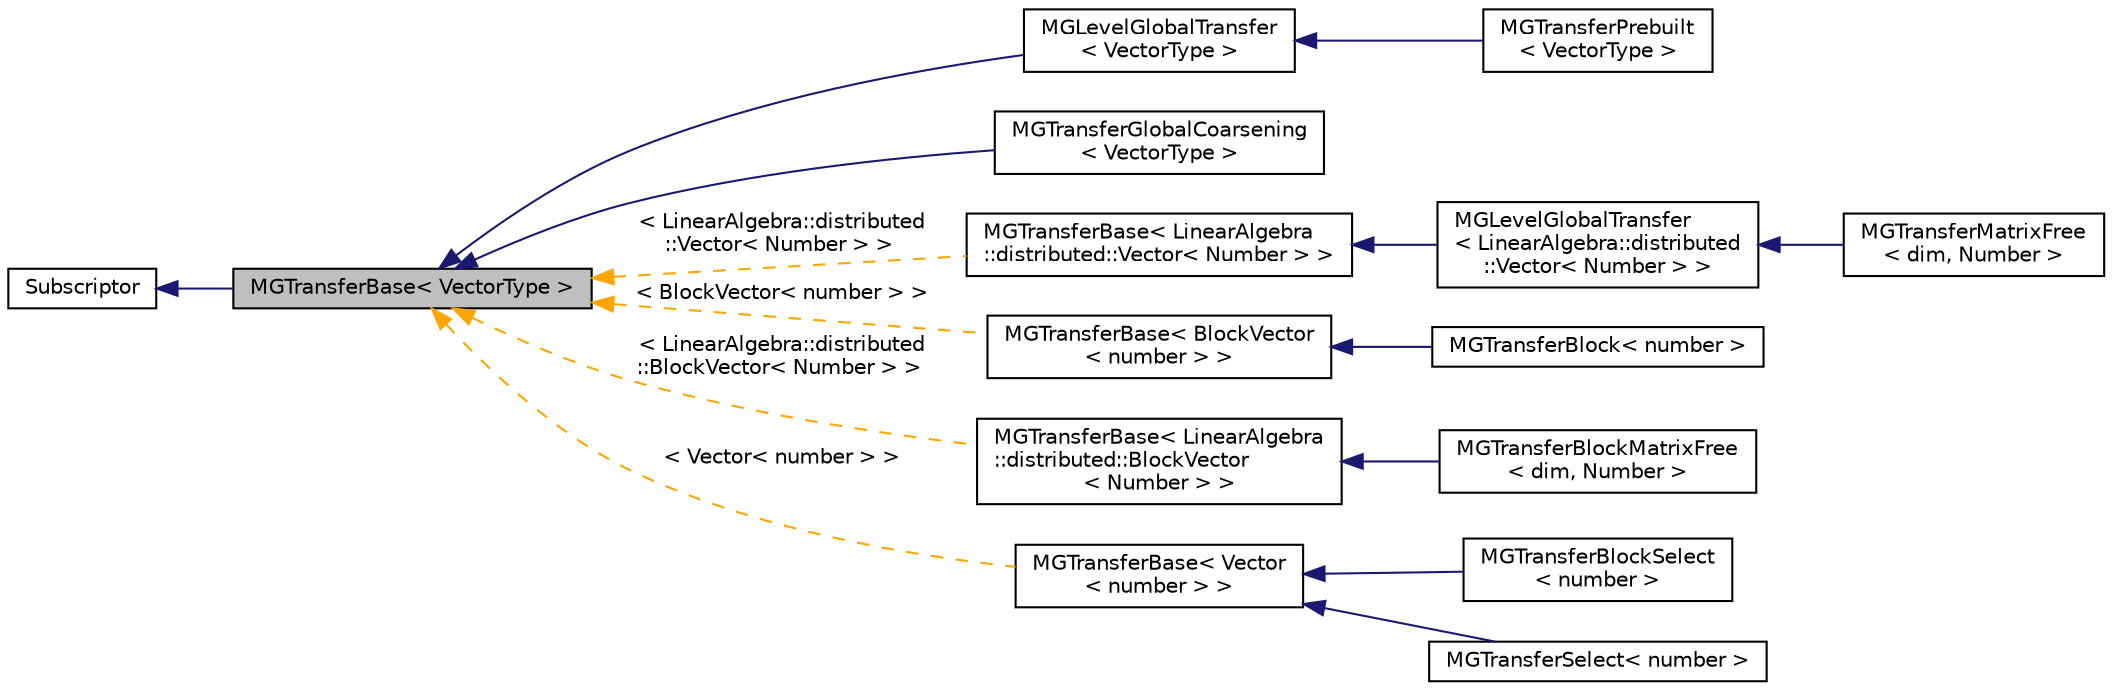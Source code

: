 digraph "MGTransferBase&lt; VectorType &gt;"
{
 // LATEX_PDF_SIZE
  edge [fontname="Helvetica",fontsize="10",labelfontname="Helvetica",labelfontsize="10"];
  node [fontname="Helvetica",fontsize="10",shape=record];
  rankdir="LR";
  Node1 [label="MGTransferBase\< VectorType \>",height=0.2,width=0.4,color="black", fillcolor="grey75", style="filled", fontcolor="black",tooltip=" "];
  Node2 -> Node1 [dir="back",color="midnightblue",fontsize="10",style="solid",fontname="Helvetica"];
  Node2 [label="Subscriptor",height=0.2,width=0.4,color="black", fillcolor="white", style="filled",URL="$classSubscriptor.html",tooltip=" "];
  Node1 -> Node3 [dir="back",color="midnightblue",fontsize="10",style="solid",fontname="Helvetica"];
  Node3 [label="MGLevelGlobalTransfer\l\< VectorType \>",height=0.2,width=0.4,color="black", fillcolor="white", style="filled",URL="$classMGLevelGlobalTransfer.html",tooltip=" "];
  Node3 -> Node4 [dir="back",color="midnightblue",fontsize="10",style="solid",fontname="Helvetica"];
  Node4 [label="MGTransferPrebuilt\l\< VectorType \>",height=0.2,width=0.4,color="black", fillcolor="white", style="filled",URL="$classMGTransferPrebuilt.html",tooltip=" "];
  Node1 -> Node5 [dir="back",color="midnightblue",fontsize="10",style="solid",fontname="Helvetica"];
  Node5 [label="MGTransferGlobalCoarsening\l\< VectorType \>",height=0.2,width=0.4,color="black", fillcolor="white", style="filled",URL="$classMGTransferGlobalCoarsening.html",tooltip=" "];
  Node1 -> Node6 [dir="back",color="orange",fontsize="10",style="dashed",label=" \< LinearAlgebra::distributed\l::Vector\< Number \> \>" ,fontname="Helvetica"];
  Node6 [label="MGTransferBase\< LinearAlgebra\l::distributed::Vector\< Number \> \>",height=0.2,width=0.4,color="black", fillcolor="white", style="filled",URL="$classMGTransferBase.html",tooltip=" "];
  Node6 -> Node7 [dir="back",color="midnightblue",fontsize="10",style="solid",fontname="Helvetica"];
  Node7 [label="MGLevelGlobalTransfer\l\< LinearAlgebra::distributed\l::Vector\< Number \> \>",height=0.2,width=0.4,color="black", fillcolor="white", style="filled",URL="$classMGLevelGlobalTransfer_3_01LinearAlgebra_1_1distributed_1_1Vector_3_01Number_01_4_01_4.html",tooltip=" "];
  Node7 -> Node8 [dir="back",color="midnightblue",fontsize="10",style="solid",fontname="Helvetica"];
  Node8 [label="MGTransferMatrixFree\l\< dim, Number \>",height=0.2,width=0.4,color="black", fillcolor="white", style="filled",URL="$classMGTransferMatrixFree.html",tooltip=" "];
  Node1 -> Node9 [dir="back",color="orange",fontsize="10",style="dashed",label=" \< BlockVector\< number \> \>" ,fontname="Helvetica"];
  Node9 [label="MGTransferBase\< BlockVector\l\< number \> \>",height=0.2,width=0.4,color="black", fillcolor="white", style="filled",URL="$classMGTransferBase.html",tooltip=" "];
  Node9 -> Node10 [dir="back",color="midnightblue",fontsize="10",style="solid",fontname="Helvetica"];
  Node10 [label="MGTransferBlock\< number \>",height=0.2,width=0.4,color="black", fillcolor="white", style="filled",URL="$classMGTransferBlock.html",tooltip=" "];
  Node1 -> Node11 [dir="back",color="orange",fontsize="10",style="dashed",label=" \< LinearAlgebra::distributed\l::BlockVector\< Number \> \>" ,fontname="Helvetica"];
  Node11 [label="MGTransferBase\< LinearAlgebra\l::distributed::BlockVector\l\< Number \> \>",height=0.2,width=0.4,color="black", fillcolor="white", style="filled",URL="$classMGTransferBase.html",tooltip=" "];
  Node11 -> Node12 [dir="back",color="midnightblue",fontsize="10",style="solid",fontname="Helvetica"];
  Node12 [label="MGTransferBlockMatrixFree\l\< dim, Number \>",height=0.2,width=0.4,color="black", fillcolor="white", style="filled",URL="$classMGTransferBlockMatrixFree.html",tooltip=" "];
  Node1 -> Node13 [dir="back",color="orange",fontsize="10",style="dashed",label=" \< Vector\< number \> \>" ,fontname="Helvetica"];
  Node13 [label="MGTransferBase\< Vector\l\< number \> \>",height=0.2,width=0.4,color="black", fillcolor="white", style="filled",URL="$classMGTransferBase.html",tooltip=" "];
  Node13 -> Node14 [dir="back",color="midnightblue",fontsize="10",style="solid",fontname="Helvetica"];
  Node14 [label="MGTransferBlockSelect\l\< number \>",height=0.2,width=0.4,color="black", fillcolor="white", style="filled",URL="$classMGTransferBlockSelect.html",tooltip=" "];
  Node13 -> Node15 [dir="back",color="midnightblue",fontsize="10",style="solid",fontname="Helvetica"];
  Node15 [label="MGTransferSelect\< number \>",height=0.2,width=0.4,color="black", fillcolor="white", style="filled",URL="$classMGTransferSelect.html",tooltip=" "];
}
